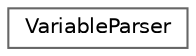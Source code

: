 digraph "Graphical Class Hierarchy"
{
 // LATEX_PDF_SIZE
  bgcolor="transparent";
  edge [fontname=Helvetica,fontsize=10,labelfontname=Helvetica,labelfontsize=10];
  node [fontname=Helvetica,fontsize=10,shape=box,height=0.2,width=0.4];
  rankdir="LR";
  Node0 [id="Node000000",label="VariableParser",height=0.2,width=0.4,color="grey40", fillcolor="white", style="filled",URL="$d3/d1a/classVariableParser.html",tooltip=" "];
}
